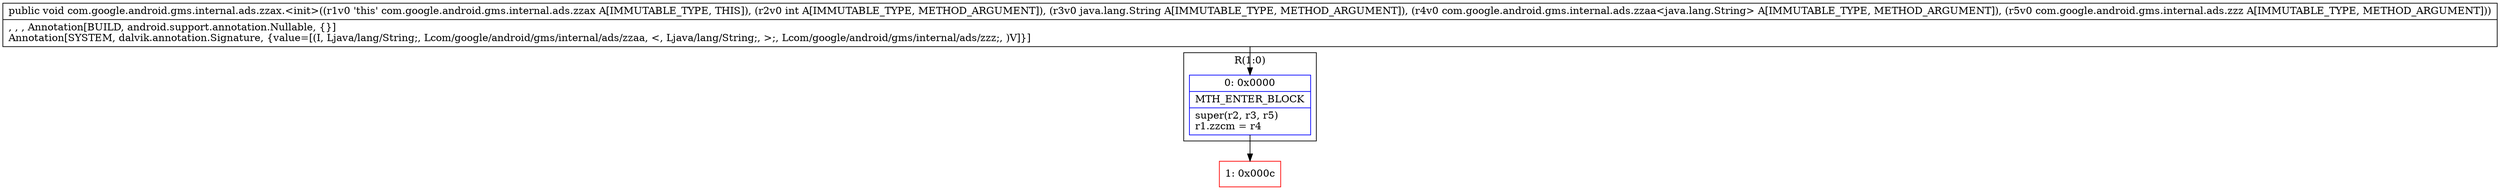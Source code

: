 digraph "CFG forcom.google.android.gms.internal.ads.zzax.\<init\>(ILjava\/lang\/String;Lcom\/google\/android\/gms\/internal\/ads\/zzaa;Lcom\/google\/android\/gms\/internal\/ads\/zzz;)V" {
subgraph cluster_Region_1234486851 {
label = "R(1:0)";
node [shape=record,color=blue];
Node_0 [shape=record,label="{0\:\ 0x0000|MTH_ENTER_BLOCK\l|super(r2, r3, r5)\lr1.zzcm = r4\l}"];
}
Node_1 [shape=record,color=red,label="{1\:\ 0x000c}"];
MethodNode[shape=record,label="{public void com.google.android.gms.internal.ads.zzax.\<init\>((r1v0 'this' com.google.android.gms.internal.ads.zzax A[IMMUTABLE_TYPE, THIS]), (r2v0 int A[IMMUTABLE_TYPE, METHOD_ARGUMENT]), (r3v0 java.lang.String A[IMMUTABLE_TYPE, METHOD_ARGUMENT]), (r4v0 com.google.android.gms.internal.ads.zzaa\<java.lang.String\> A[IMMUTABLE_TYPE, METHOD_ARGUMENT]), (r5v0 com.google.android.gms.internal.ads.zzz A[IMMUTABLE_TYPE, METHOD_ARGUMENT]))  | , , , Annotation[BUILD, android.support.annotation.Nullable, \{\}]\lAnnotation[SYSTEM, dalvik.annotation.Signature, \{value=[(I, Ljava\/lang\/String;, Lcom\/google\/android\/gms\/internal\/ads\/zzaa, \<, Ljava\/lang\/String;, \>;, Lcom\/google\/android\/gms\/internal\/ads\/zzz;, )V]\}]\l}"];
MethodNode -> Node_0;
Node_0 -> Node_1;
}

